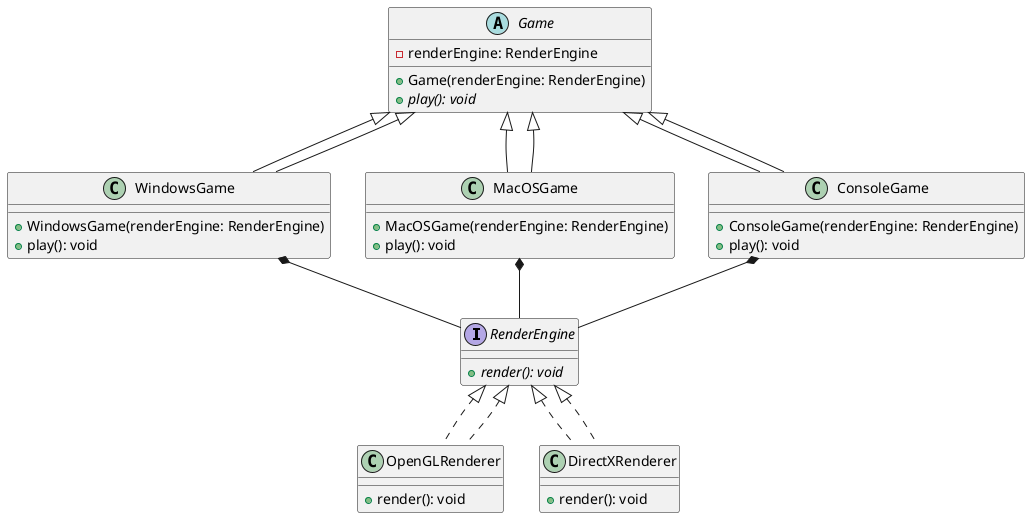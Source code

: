 @startuml
hide footbox

interface RenderEngine {
    {abstract} +render(): void
}

class OpenGLRenderer implements RenderEngine {
    +render(): void
}

class DirectXRenderer implements RenderEngine {
    +render(): void
}

abstract class Game {
    -renderEngine: RenderEngine
    +Game(renderEngine: RenderEngine)
    {abstract} +play(): void
}

class WindowsGame extends Game {
    +WindowsGame(renderEngine: RenderEngine)
    +play(): void
}

class MacOSGame extends Game {
    +MacOSGame(renderEngine: RenderEngine)
    +play(): void
}

class ConsoleGame extends Game {
    +ConsoleGame(renderEngine: RenderEngine)
    +play(): void
}

RenderEngine <|.. OpenGLRenderer
RenderEngine <|.. DirectXRenderer
Game <|-- WindowsGame
Game <|-- MacOSGame
Game <|-- ConsoleGame

WindowsGame *-- RenderEngine
MacOSGame *-- RenderEngine
ConsoleGame *-- RenderEngine

@enduml
